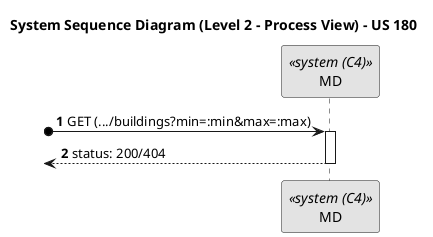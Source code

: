 @startuml
skinparam monochrome true
skinparam packageStyle rectangle
skinparam shadowing false

title System Sequence Diagram (Level 2 - Process View) - US 180
autonumber

participant "MD" as MD <<system (C4)>>

?o-> MD : GET (.../buildings?min=:min&max=:max)
activate MD

<-- MD : status: 200/404
deactivate MD

@enduml